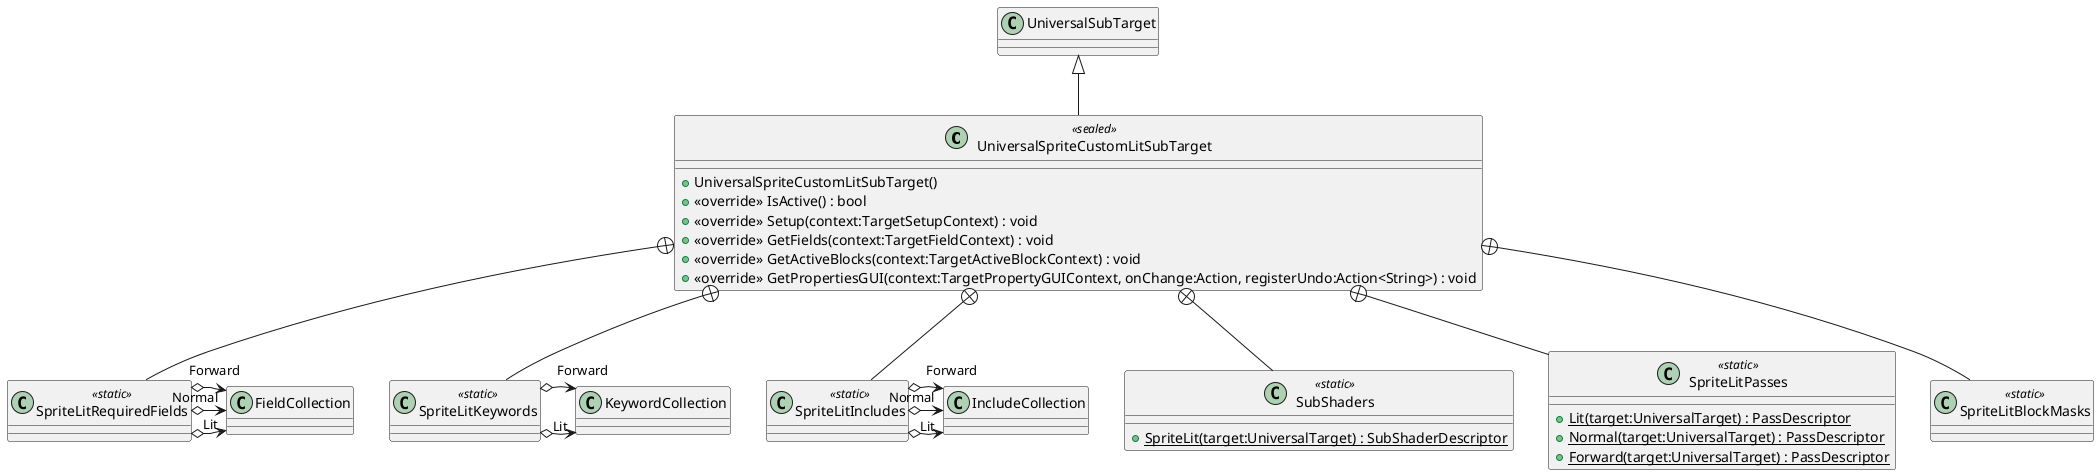 @startuml
class UniversalSpriteCustomLitSubTarget <<sealed>> {
    + UniversalSpriteCustomLitSubTarget()
    + <<override>> IsActive() : bool
    + <<override>> Setup(context:TargetSetupContext) : void
    + <<override>> GetFields(context:TargetFieldContext) : void
    + <<override>> GetActiveBlocks(context:TargetActiveBlockContext) : void
    + <<override>> GetPropertiesGUI(context:TargetPropertyGUIContext, onChange:Action, registerUndo:Action<String>) : void
}
class SubShaders <<static>> {
    + {static} SpriteLit(target:UniversalTarget) : SubShaderDescriptor
}
class SpriteLitPasses <<static>> {
    + {static} Lit(target:UniversalTarget) : PassDescriptor
    + {static} Normal(target:UniversalTarget) : PassDescriptor
    + {static} Forward(target:UniversalTarget) : PassDescriptor
}
class SpriteLitBlockMasks <<static>> {
}
class SpriteLitRequiredFields <<static>> {
}
class SpriteLitKeywords <<static>> {
}
class SpriteLitIncludes <<static>> {
}
UniversalSubTarget <|-- UniversalSpriteCustomLitSubTarget
UniversalSpriteCustomLitSubTarget +-- SubShaders
UniversalSpriteCustomLitSubTarget +-- SpriteLitPasses
UniversalSpriteCustomLitSubTarget +-- SpriteLitBlockMasks
UniversalSpriteCustomLitSubTarget +-- SpriteLitRequiredFields
SpriteLitRequiredFields o-> "Lit" FieldCollection
SpriteLitRequiredFields o-> "Normal" FieldCollection
SpriteLitRequiredFields o-> "Forward" FieldCollection
UniversalSpriteCustomLitSubTarget +-- SpriteLitKeywords
SpriteLitKeywords o-> "Lit" KeywordCollection
SpriteLitKeywords o-> "Forward" KeywordCollection
UniversalSpriteCustomLitSubTarget +-- SpriteLitIncludes
SpriteLitIncludes o-> "Lit" IncludeCollection
SpriteLitIncludes o-> "Normal" IncludeCollection
SpriteLitIncludes o-> "Forward" IncludeCollection
@enduml
